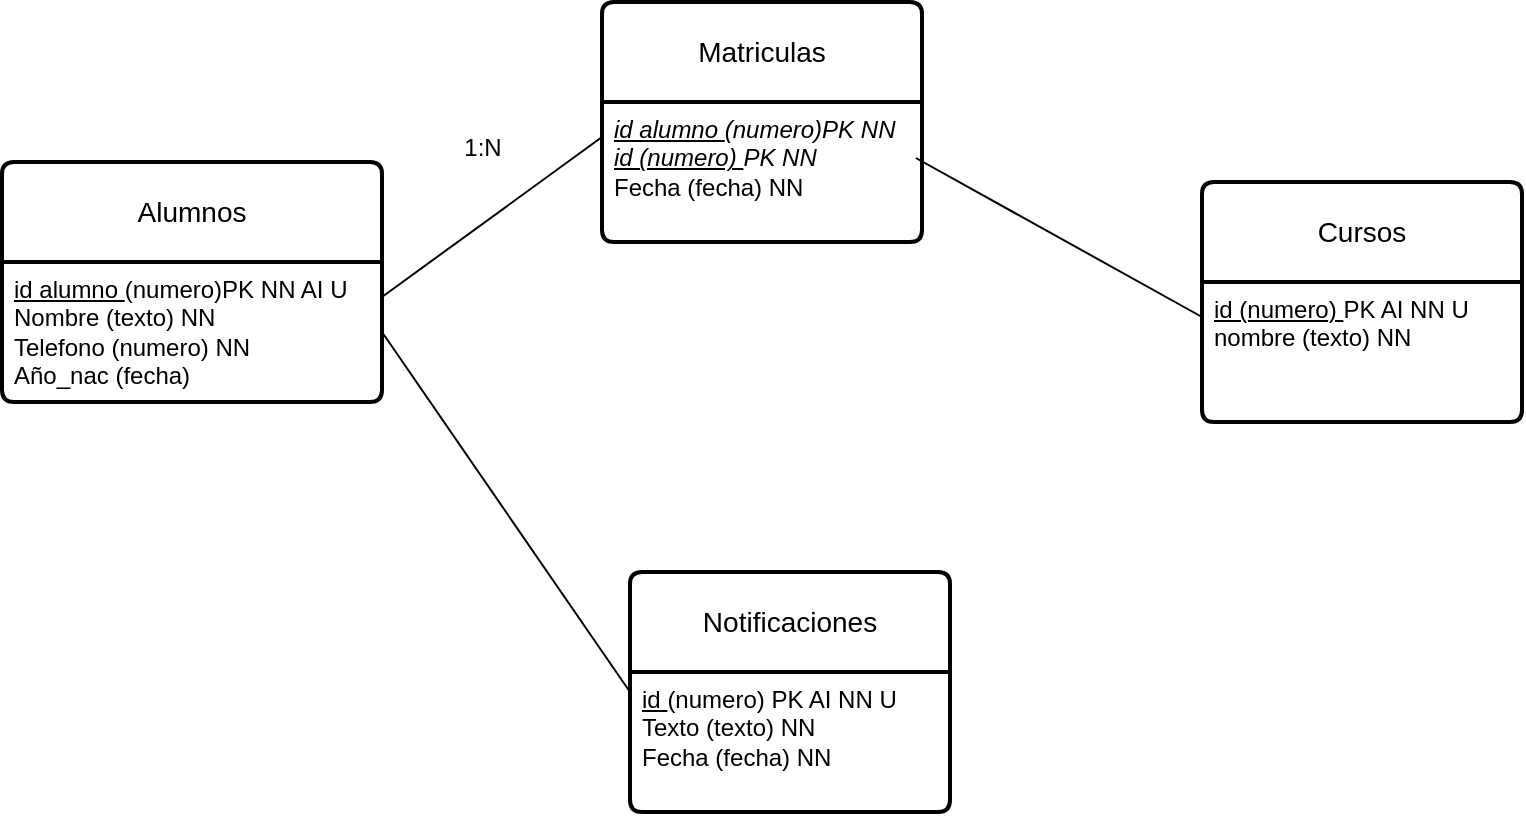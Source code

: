 <mxfile version="24.7.8">
  <diagram name="Página-1" id="-51WUp4hqLwMOrZkA3RV">
    <mxGraphModel dx="1434" dy="836" grid="1" gridSize="10" guides="1" tooltips="1" connect="1" arrows="1" fold="1" page="1" pageScale="1" pageWidth="827" pageHeight="1169" math="0" shadow="0">
      <root>
        <mxCell id="0" />
        <mxCell id="1" parent="0" />
        <mxCell id="graa9BhPcR7oFFzmBQJd-1" value="Alumnos" style="swimlane;childLayout=stackLayout;horizontal=1;startSize=50;horizontalStack=0;rounded=1;fontSize=14;fontStyle=0;strokeWidth=2;resizeParent=0;resizeLast=1;shadow=0;dashed=0;align=center;arcSize=4;whiteSpace=wrap;html=1;" vertex="1" parent="1">
          <mxGeometry x="20" y="260" width="190" height="120" as="geometry" />
        </mxCell>
        <mxCell id="graa9BhPcR7oFFzmBQJd-2" value="&lt;u&gt;id alumno &lt;/u&gt;(numero)PK NN AI U&lt;div&gt;Nombre (texto) NN&lt;/div&gt;&lt;div&gt;Telefono (numero) NN&lt;/div&gt;&lt;div&gt;Año_nac (fecha)&amp;nbsp;&lt;/div&gt;" style="align=left;strokeColor=none;fillColor=none;spacingLeft=4;fontSize=12;verticalAlign=top;resizable=0;rotatable=0;part=1;html=1;" vertex="1" parent="graa9BhPcR7oFFzmBQJd-1">
          <mxGeometry y="50" width="190" height="70" as="geometry" />
        </mxCell>
        <mxCell id="graa9BhPcR7oFFzmBQJd-3" value="Notificaciones" style="swimlane;childLayout=stackLayout;horizontal=1;startSize=50;horizontalStack=0;rounded=1;fontSize=14;fontStyle=0;strokeWidth=2;resizeParent=0;resizeLast=1;shadow=0;dashed=0;align=center;arcSize=4;whiteSpace=wrap;html=1;" vertex="1" parent="1">
          <mxGeometry x="334" y="465" width="160" height="120" as="geometry" />
        </mxCell>
        <mxCell id="graa9BhPcR7oFFzmBQJd-4" value="&lt;u&gt;id &lt;/u&gt;(numero) PK AI NN U&lt;div&gt;Texto (texto) NN&lt;/div&gt;&lt;div&gt;Fecha (fecha) NN&lt;/div&gt;" style="align=left;strokeColor=none;fillColor=none;spacingLeft=4;fontSize=12;verticalAlign=top;resizable=0;rotatable=0;part=1;html=1;" vertex="1" parent="graa9BhPcR7oFFzmBQJd-3">
          <mxGeometry y="50" width="160" height="70" as="geometry" />
        </mxCell>
        <mxCell id="graa9BhPcR7oFFzmBQJd-5" value="Cursos" style="swimlane;childLayout=stackLayout;horizontal=1;startSize=50;horizontalStack=0;rounded=1;fontSize=14;fontStyle=0;strokeWidth=2;resizeParent=0;resizeLast=1;shadow=0;dashed=0;align=center;arcSize=4;whiteSpace=wrap;html=1;" vertex="1" parent="1">
          <mxGeometry x="620" y="270" width="160" height="120" as="geometry" />
        </mxCell>
        <mxCell id="graa9BhPcR7oFFzmBQJd-6" value="&lt;u style=&quot;&quot;&gt;id (numero) &lt;/u&gt;PK AI NN U&lt;div&gt;nombre (texto) NN&lt;/div&gt;" style="align=left;strokeColor=none;fillColor=none;spacingLeft=4;fontSize=12;verticalAlign=top;resizable=0;rotatable=0;part=1;html=1;" vertex="1" parent="graa9BhPcR7oFFzmBQJd-5">
          <mxGeometry y="50" width="160" height="70" as="geometry" />
        </mxCell>
        <mxCell id="graa9BhPcR7oFFzmBQJd-9" value="Matriculas" style="swimlane;childLayout=stackLayout;horizontal=1;startSize=50;horizontalStack=0;rounded=1;fontSize=14;fontStyle=0;strokeWidth=2;resizeParent=0;resizeLast=1;shadow=0;dashed=0;align=center;arcSize=4;whiteSpace=wrap;html=1;" vertex="1" parent="1">
          <mxGeometry x="320" y="180" width="160" height="120" as="geometry" />
        </mxCell>
        <mxCell id="graa9BhPcR7oFFzmBQJd-10" value="&lt;i&gt;&lt;u&gt;id alumno&amp;nbsp;&lt;/u&gt;(numero)PK NN&amp;nbsp;&lt;/i&gt;&lt;div&gt;&lt;i&gt;&lt;u style=&quot;background-color: initial;&quot;&gt;id (numero)&amp;nbsp;&lt;/u&gt;&lt;span style=&quot;background-color: initial;&quot;&gt;PK NN&lt;/span&gt;&lt;/i&gt;&lt;/div&gt;&lt;div&gt;&lt;span style=&quot;background-color: initial;&quot;&gt;Fecha (fecha) NN&lt;/span&gt;&lt;span style=&quot;background-color: initial;&quot;&gt;&amp;nbsp;&lt;/span&gt;&lt;div&gt;&lt;br&gt;&lt;/div&gt;&lt;/div&gt;" style="align=left;strokeColor=none;fillColor=none;spacingLeft=4;fontSize=12;verticalAlign=top;resizable=0;rotatable=0;part=1;html=1;" vertex="1" parent="graa9BhPcR7oFFzmBQJd-9">
          <mxGeometry y="50" width="160" height="70" as="geometry" />
        </mxCell>
        <mxCell id="graa9BhPcR7oFFzmBQJd-11" value="" style="endArrow=none;html=1;rounded=0;exitX=1;exitY=0.25;exitDx=0;exitDy=0;entryX=0;entryY=0.25;entryDx=0;entryDy=0;" edge="1" parent="1" source="graa9BhPcR7oFFzmBQJd-2" target="graa9BhPcR7oFFzmBQJd-10">
          <mxGeometry relative="1" as="geometry">
            <mxPoint x="280" y="390" as="sourcePoint" />
            <mxPoint x="440" y="390" as="targetPoint" />
          </mxGeometry>
        </mxCell>
        <mxCell id="graa9BhPcR7oFFzmBQJd-12" value="" style="endArrow=none;html=1;rounded=0;exitX=0;exitY=0.25;exitDx=0;exitDy=0;entryX=0.981;entryY=0.4;entryDx=0;entryDy=0;entryPerimeter=0;" edge="1" parent="1" source="graa9BhPcR7oFFzmBQJd-6" target="graa9BhPcR7oFFzmBQJd-10">
          <mxGeometry relative="1" as="geometry">
            <mxPoint x="220" y="338" as="sourcePoint" />
            <mxPoint x="330" y="258" as="targetPoint" />
          </mxGeometry>
        </mxCell>
        <mxCell id="graa9BhPcR7oFFzmBQJd-13" value="" style="endArrow=none;html=1;rounded=0;exitX=1;exitY=0.5;exitDx=0;exitDy=0;entryX=0;entryY=0.5;entryDx=0;entryDy=0;" edge="1" parent="1" source="graa9BhPcR7oFFzmBQJd-2" target="graa9BhPcR7oFFzmBQJd-3">
          <mxGeometry relative="1" as="geometry">
            <mxPoint x="230" y="348" as="sourcePoint" />
            <mxPoint x="340" y="268" as="targetPoint" />
          </mxGeometry>
        </mxCell>
        <mxCell id="graa9BhPcR7oFFzmBQJd-15" value="1:N" style="text;html=1;align=center;verticalAlign=middle;resizable=0;points=[];autosize=1;strokeColor=none;fillColor=none;" vertex="1" parent="1">
          <mxGeometry x="240" y="238" width="40" height="30" as="geometry" />
        </mxCell>
      </root>
    </mxGraphModel>
  </diagram>
</mxfile>
